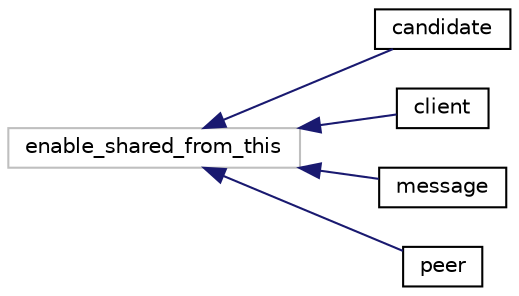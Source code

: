 digraph "Graphical Class Hierarchy"
{
  edge [fontname="Helvetica",fontsize="10",labelfontname="Helvetica",labelfontsize="10"];
  node [fontname="Helvetica",fontsize="10",shape=record];
  rankdir="LR";
  Node138 [label="enable_shared_from_this",height=0.2,width=0.4,color="grey75", fillcolor="white", style="filled"];
  Node138 -> Node0 [dir="back",color="midnightblue",fontsize="10",style="solid",fontname="Helvetica"];
  Node0 [label="candidate",height=0.2,width=0.4,color="black", fillcolor="white", style="filled",URL="$classcandidate.html"];
  Node138 -> Node140 [dir="back",color="midnightblue",fontsize="10",style="solid",fontname="Helvetica"];
  Node140 [label="client",height=0.2,width=0.4,color="black", fillcolor="white", style="filled",URL="$classclient.html",tooltip="Main class for esc client. Brief description continued. "];
  Node138 -> Node141 [dir="back",color="midnightblue",fontsize="10",style="solid",fontname="Helvetica"];
  Node141 [label="message",height=0.2,width=0.4,color="black", fillcolor="white", style="filled",URL="$classmessage.html"];
  Node138 -> Node142 [dir="back",color="midnightblue",fontsize="10",style="solid",fontname="Helvetica"];
  Node142 [label="peer",height=0.2,width=0.4,color="black", fillcolor="white", style="filled",URL="$classpeer.html"];
}
